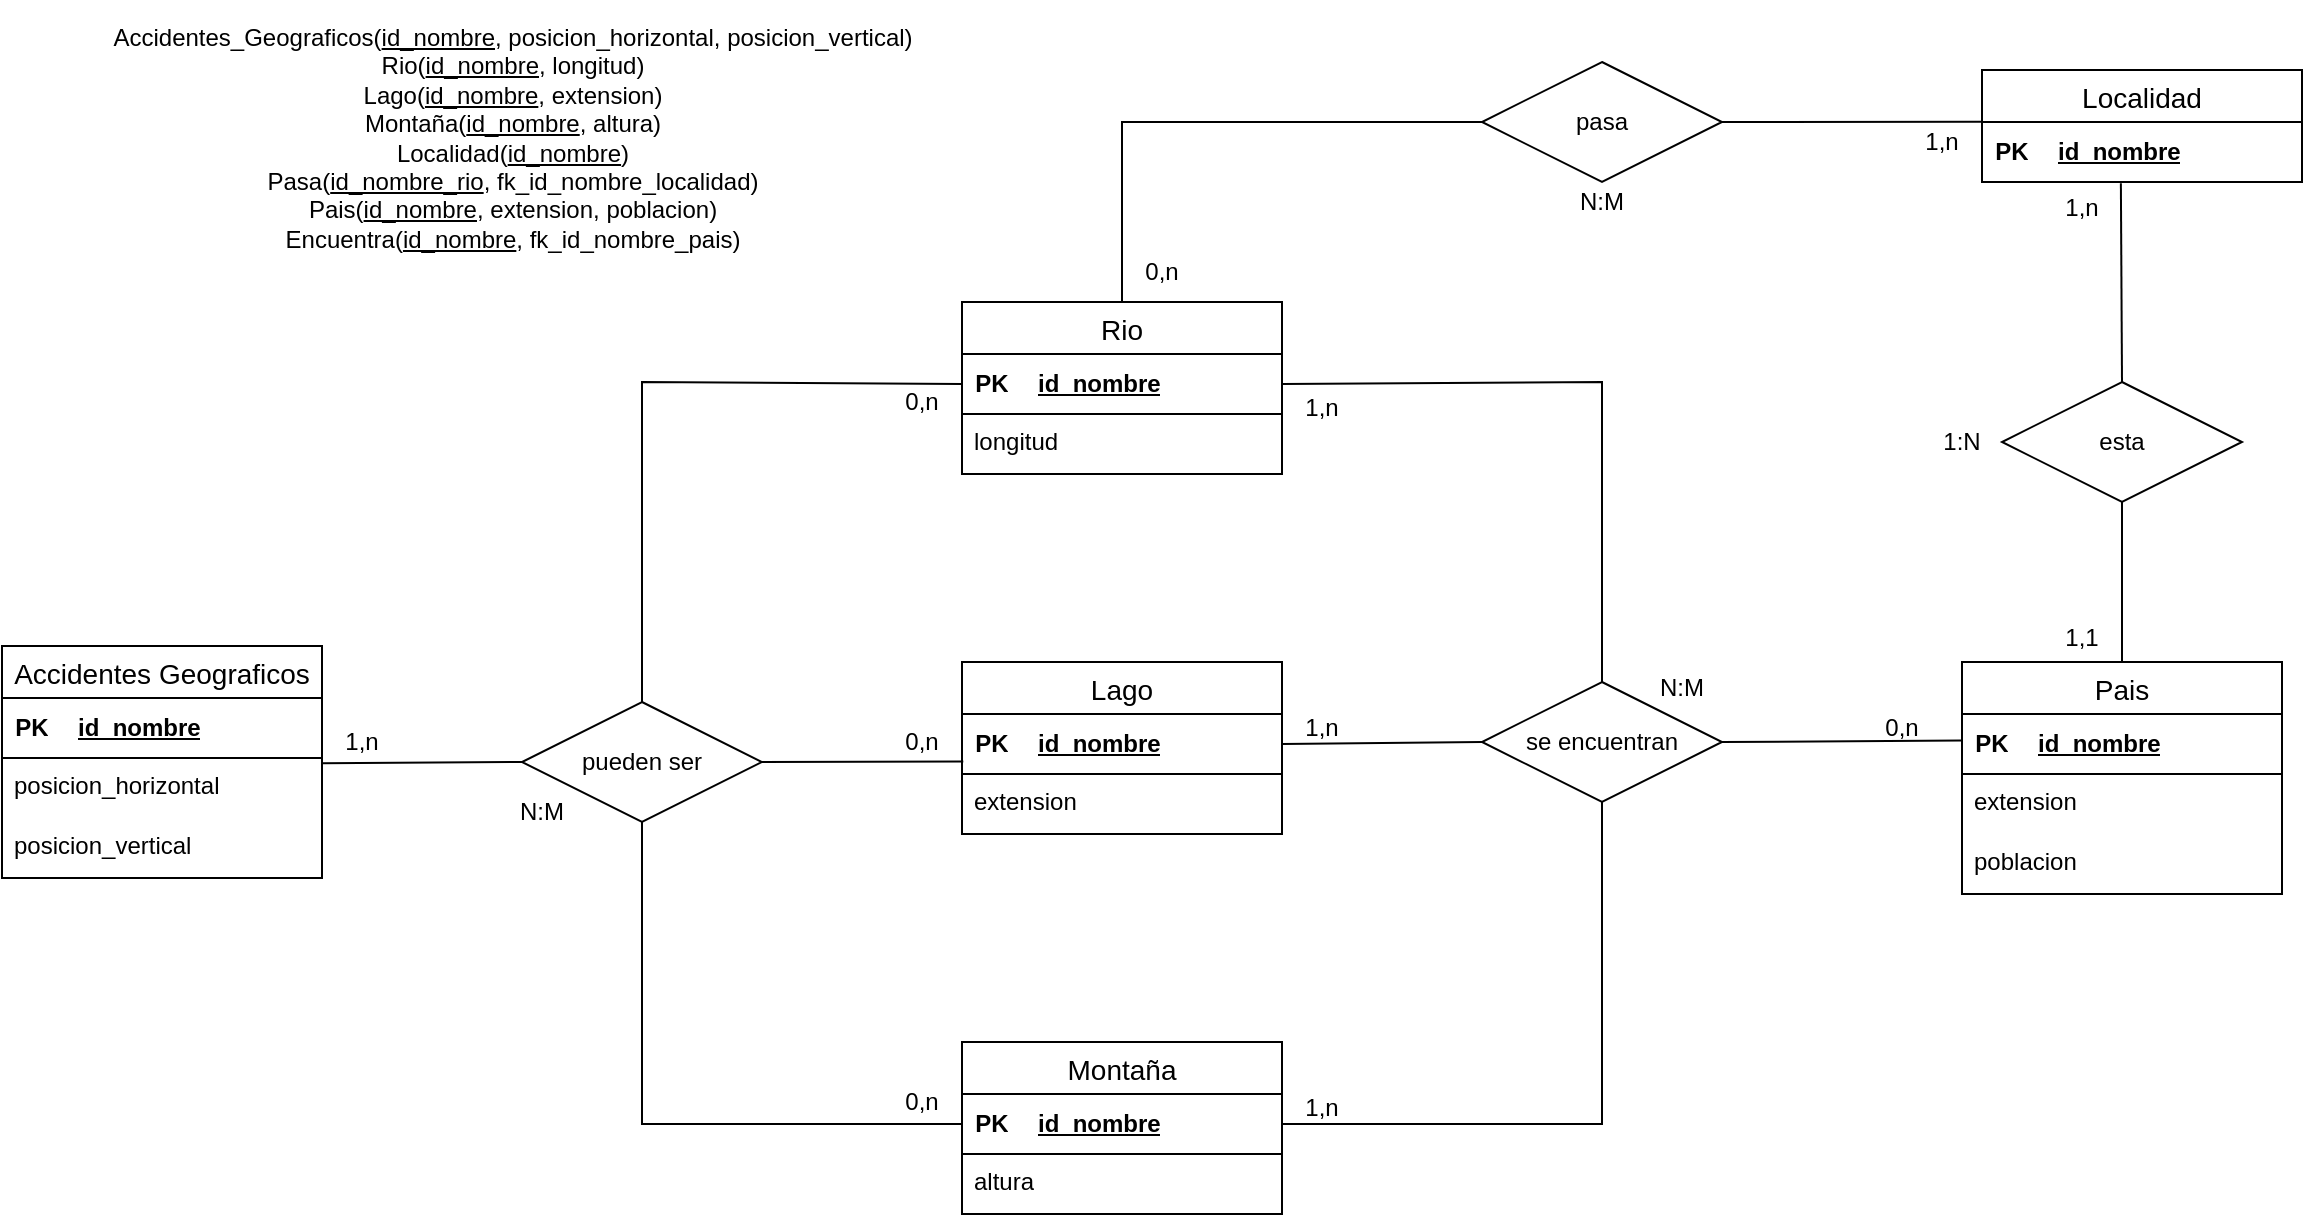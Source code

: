 <mxfile version="22.0.4" type="github">
  <diagram name="Pàgina-1" id="fNuKYipohuwmBNW-ummW">
    <mxGraphModel dx="2261" dy="1937" grid="0" gridSize="10" guides="1" tooltips="1" connect="1" arrows="1" fold="1" page="1" pageScale="1" pageWidth="827" pageHeight="1169" math="0" shadow="0">
      <root>
        <mxCell id="0" />
        <mxCell id="1" parent="0" />
        <mxCell id="CC2uQ2NCxqGmEXAUNFs_-1" value="Accidentes Geograficos" style="swimlane;fontStyle=0;childLayout=stackLayout;horizontal=1;startSize=26;horizontalStack=0;resizeParent=1;resizeParentMax=0;resizeLast=0;collapsible=1;marginBottom=0;align=center;fontSize=14;" parent="1" vertex="1">
          <mxGeometry x="-360" y="-58" width="160" height="116" as="geometry" />
        </mxCell>
        <mxCell id="CC2uQ2NCxqGmEXAUNFs_-29" value="" style="shape=table;startSize=0;container=1;collapsible=1;childLayout=tableLayout;fixedRows=1;rowLines=0;fontStyle=0;align=center;resizeLast=1;strokeColor=none;fillColor=none;collapsible=0;" parent="CC2uQ2NCxqGmEXAUNFs_-1" vertex="1">
          <mxGeometry y="26" width="160" height="30" as="geometry" />
        </mxCell>
        <mxCell id="CC2uQ2NCxqGmEXAUNFs_-30" value="" style="shape=tableRow;horizontal=0;startSize=0;swimlaneHead=0;swimlaneBody=0;fillColor=none;collapsible=0;dropTarget=0;points=[[0,0.5],[1,0.5]];portConstraint=eastwest;top=0;left=0;right=0;bottom=1;" parent="CC2uQ2NCxqGmEXAUNFs_-29" vertex="1">
          <mxGeometry width="160" height="30" as="geometry" />
        </mxCell>
        <mxCell id="CC2uQ2NCxqGmEXAUNFs_-31" value="PK" style="shape=partialRectangle;connectable=0;fillColor=none;top=0;left=0;bottom=0;right=0;fontStyle=1;overflow=hidden;whiteSpace=wrap;html=1;" parent="CC2uQ2NCxqGmEXAUNFs_-30" vertex="1">
          <mxGeometry width="30" height="30" as="geometry">
            <mxRectangle width="30" height="30" as="alternateBounds" />
          </mxGeometry>
        </mxCell>
        <mxCell id="CC2uQ2NCxqGmEXAUNFs_-32" value="id_nombre" style="shape=partialRectangle;connectable=0;fillColor=none;top=0;left=0;bottom=0;right=0;align=left;spacingLeft=6;fontStyle=5;overflow=hidden;whiteSpace=wrap;html=1;" parent="CC2uQ2NCxqGmEXAUNFs_-30" vertex="1">
          <mxGeometry x="30" width="130" height="30" as="geometry">
            <mxRectangle width="130" height="30" as="alternateBounds" />
          </mxGeometry>
        </mxCell>
        <mxCell id="CC2uQ2NCxqGmEXAUNFs_-2" value="posicion_horizontal" style="text;strokeColor=none;fillColor=none;spacingLeft=4;spacingRight=4;overflow=hidden;rotatable=0;points=[[0,0.5],[1,0.5]];portConstraint=eastwest;fontSize=12;whiteSpace=wrap;html=1;" parent="CC2uQ2NCxqGmEXAUNFs_-1" vertex="1">
          <mxGeometry y="56" width="160" height="30" as="geometry" />
        </mxCell>
        <mxCell id="CC2uQ2NCxqGmEXAUNFs_-3" value="posicion_vertical" style="text;strokeColor=none;fillColor=none;spacingLeft=4;spacingRight=4;overflow=hidden;rotatable=0;points=[[0,0.5],[1,0.5]];portConstraint=eastwest;fontSize=12;whiteSpace=wrap;html=1;" parent="CC2uQ2NCxqGmEXAUNFs_-1" vertex="1">
          <mxGeometry y="86" width="160" height="30" as="geometry" />
        </mxCell>
        <mxCell id="CC2uQ2NCxqGmEXAUNFs_-5" value="Rio" style="swimlane;fontStyle=0;childLayout=stackLayout;horizontal=1;startSize=26;horizontalStack=0;resizeParent=1;resizeParentMax=0;resizeLast=0;collapsible=1;marginBottom=0;align=center;fontSize=14;" parent="1" vertex="1">
          <mxGeometry x="120" y="-230" width="160" height="86" as="geometry" />
        </mxCell>
        <mxCell id="CC2uQ2NCxqGmEXAUNFs_-34" value="" style="shape=table;startSize=0;container=1;collapsible=1;childLayout=tableLayout;fixedRows=1;rowLines=0;fontStyle=0;align=center;resizeLast=1;strokeColor=none;fillColor=none;collapsible=0;" parent="CC2uQ2NCxqGmEXAUNFs_-5" vertex="1">
          <mxGeometry y="26" width="160" height="30" as="geometry" />
        </mxCell>
        <mxCell id="CC2uQ2NCxqGmEXAUNFs_-35" value="" style="shape=tableRow;horizontal=0;startSize=0;swimlaneHead=0;swimlaneBody=0;fillColor=none;collapsible=0;dropTarget=0;points=[[0,0.5],[1,0.5]];portConstraint=eastwest;top=0;left=0;right=0;bottom=1;" parent="CC2uQ2NCxqGmEXAUNFs_-34" vertex="1">
          <mxGeometry width="160" height="30" as="geometry" />
        </mxCell>
        <mxCell id="CC2uQ2NCxqGmEXAUNFs_-36" value="PK" style="shape=partialRectangle;connectable=0;fillColor=none;top=0;left=0;bottom=0;right=0;fontStyle=1;overflow=hidden;whiteSpace=wrap;html=1;" parent="CC2uQ2NCxqGmEXAUNFs_-35" vertex="1">
          <mxGeometry width="30" height="30" as="geometry">
            <mxRectangle width="30" height="30" as="alternateBounds" />
          </mxGeometry>
        </mxCell>
        <mxCell id="CC2uQ2NCxqGmEXAUNFs_-37" value="id_nombre" style="shape=partialRectangle;connectable=0;fillColor=none;top=0;left=0;bottom=0;right=0;align=left;spacingLeft=6;fontStyle=5;overflow=hidden;whiteSpace=wrap;html=1;" parent="CC2uQ2NCxqGmEXAUNFs_-35" vertex="1">
          <mxGeometry x="30" width="130" height="30" as="geometry">
            <mxRectangle width="130" height="30" as="alternateBounds" />
          </mxGeometry>
        </mxCell>
        <mxCell id="CC2uQ2NCxqGmEXAUNFs_-6" value="longitud" style="text;strokeColor=none;fillColor=none;spacingLeft=4;spacingRight=4;overflow=hidden;rotatable=0;points=[[0,0.5],[1,0.5]];portConstraint=eastwest;fontSize=12;whiteSpace=wrap;html=1;" parent="CC2uQ2NCxqGmEXAUNFs_-5" vertex="1">
          <mxGeometry y="56" width="160" height="30" as="geometry" />
        </mxCell>
        <mxCell id="CC2uQ2NCxqGmEXAUNFs_-9" value="Lago" style="swimlane;fontStyle=0;childLayout=stackLayout;horizontal=1;startSize=26;horizontalStack=0;resizeParent=1;resizeParentMax=0;resizeLast=0;collapsible=1;marginBottom=0;align=center;fontSize=14;" parent="1" vertex="1">
          <mxGeometry x="120" y="-50" width="160" height="86" as="geometry" />
        </mxCell>
        <mxCell id="CC2uQ2NCxqGmEXAUNFs_-38" value="" style="shape=table;startSize=0;container=1;collapsible=1;childLayout=tableLayout;fixedRows=1;rowLines=0;fontStyle=0;align=center;resizeLast=1;strokeColor=none;fillColor=none;collapsible=0;" parent="CC2uQ2NCxqGmEXAUNFs_-9" vertex="1">
          <mxGeometry y="26" width="160" height="30" as="geometry" />
        </mxCell>
        <mxCell id="CC2uQ2NCxqGmEXAUNFs_-39" value="" style="shape=tableRow;horizontal=0;startSize=0;swimlaneHead=0;swimlaneBody=0;fillColor=none;collapsible=0;dropTarget=0;points=[[0,0.5],[1,0.5]];portConstraint=eastwest;top=0;left=0;right=0;bottom=1;" parent="CC2uQ2NCxqGmEXAUNFs_-38" vertex="1">
          <mxGeometry width="160" height="30" as="geometry" />
        </mxCell>
        <mxCell id="CC2uQ2NCxqGmEXAUNFs_-40" value="PK" style="shape=partialRectangle;connectable=0;fillColor=none;top=0;left=0;bottom=0;right=0;fontStyle=1;overflow=hidden;whiteSpace=wrap;html=1;" parent="CC2uQ2NCxqGmEXAUNFs_-39" vertex="1">
          <mxGeometry width="30" height="30" as="geometry">
            <mxRectangle width="30" height="30" as="alternateBounds" />
          </mxGeometry>
        </mxCell>
        <mxCell id="CC2uQ2NCxqGmEXAUNFs_-41" value="id_nombre" style="shape=partialRectangle;connectable=0;fillColor=none;top=0;left=0;bottom=0;right=0;align=left;spacingLeft=6;fontStyle=5;overflow=hidden;whiteSpace=wrap;html=1;" parent="CC2uQ2NCxqGmEXAUNFs_-39" vertex="1">
          <mxGeometry x="30" width="130" height="30" as="geometry">
            <mxRectangle width="130" height="30" as="alternateBounds" />
          </mxGeometry>
        </mxCell>
        <mxCell id="CC2uQ2NCxqGmEXAUNFs_-10" value="extension" style="text;strokeColor=none;fillColor=none;spacingLeft=4;spacingRight=4;overflow=hidden;rotatable=0;points=[[0,0.5],[1,0.5]];portConstraint=eastwest;fontSize=12;whiteSpace=wrap;html=1;" parent="CC2uQ2NCxqGmEXAUNFs_-9" vertex="1">
          <mxGeometry y="56" width="160" height="30" as="geometry" />
        </mxCell>
        <mxCell id="CC2uQ2NCxqGmEXAUNFs_-13" value="Montaña" style="swimlane;fontStyle=0;childLayout=stackLayout;horizontal=1;startSize=26;horizontalStack=0;resizeParent=1;resizeParentMax=0;resizeLast=0;collapsible=1;marginBottom=0;align=center;fontSize=14;" parent="1" vertex="1">
          <mxGeometry x="120" y="140" width="160" height="86" as="geometry" />
        </mxCell>
        <mxCell id="CC2uQ2NCxqGmEXAUNFs_-42" value="" style="shape=table;startSize=0;container=1;collapsible=1;childLayout=tableLayout;fixedRows=1;rowLines=0;fontStyle=0;align=center;resizeLast=1;strokeColor=none;fillColor=none;collapsible=0;" parent="CC2uQ2NCxqGmEXAUNFs_-13" vertex="1">
          <mxGeometry y="26" width="160" height="30" as="geometry" />
        </mxCell>
        <mxCell id="CC2uQ2NCxqGmEXAUNFs_-43" value="" style="shape=tableRow;horizontal=0;startSize=0;swimlaneHead=0;swimlaneBody=0;fillColor=none;collapsible=0;dropTarget=0;points=[[0,0.5],[1,0.5]];portConstraint=eastwest;top=0;left=0;right=0;bottom=1;" parent="CC2uQ2NCxqGmEXAUNFs_-42" vertex="1">
          <mxGeometry width="160" height="30" as="geometry" />
        </mxCell>
        <mxCell id="CC2uQ2NCxqGmEXAUNFs_-44" value="PK" style="shape=partialRectangle;connectable=0;fillColor=none;top=0;left=0;bottom=0;right=0;fontStyle=1;overflow=hidden;whiteSpace=wrap;html=1;" parent="CC2uQ2NCxqGmEXAUNFs_-43" vertex="1">
          <mxGeometry width="30" height="30" as="geometry">
            <mxRectangle width="30" height="30" as="alternateBounds" />
          </mxGeometry>
        </mxCell>
        <mxCell id="CC2uQ2NCxqGmEXAUNFs_-45" value="id_nombre" style="shape=partialRectangle;connectable=0;fillColor=none;top=0;left=0;bottom=0;right=0;align=left;spacingLeft=6;fontStyle=5;overflow=hidden;whiteSpace=wrap;html=1;" parent="CC2uQ2NCxqGmEXAUNFs_-43" vertex="1">
          <mxGeometry x="30" width="130" height="30" as="geometry">
            <mxRectangle width="130" height="30" as="alternateBounds" />
          </mxGeometry>
        </mxCell>
        <mxCell id="CC2uQ2NCxqGmEXAUNFs_-14" value="altura" style="text;strokeColor=none;fillColor=none;spacingLeft=4;spacingRight=4;overflow=hidden;rotatable=0;points=[[0,0.5],[1,0.5]];portConstraint=eastwest;fontSize=12;whiteSpace=wrap;html=1;" parent="CC2uQ2NCxqGmEXAUNFs_-13" vertex="1">
          <mxGeometry y="56" width="160" height="30" as="geometry" />
        </mxCell>
        <mxCell id="CC2uQ2NCxqGmEXAUNFs_-21" value="Pais" style="swimlane;fontStyle=0;childLayout=stackLayout;horizontal=1;startSize=26;horizontalStack=0;resizeParent=1;resizeParentMax=0;resizeLast=0;collapsible=1;marginBottom=0;align=center;fontSize=14;" parent="1" vertex="1">
          <mxGeometry x="620" y="-50" width="160" height="116" as="geometry" />
        </mxCell>
        <mxCell id="CC2uQ2NCxqGmEXAUNFs_-46" value="" style="shape=table;startSize=0;container=1;collapsible=1;childLayout=tableLayout;fixedRows=1;rowLines=0;fontStyle=0;align=center;resizeLast=1;strokeColor=none;fillColor=none;collapsible=0;" parent="CC2uQ2NCxqGmEXAUNFs_-21" vertex="1">
          <mxGeometry y="26" width="160" height="30" as="geometry" />
        </mxCell>
        <mxCell id="CC2uQ2NCxqGmEXAUNFs_-47" value="" style="shape=tableRow;horizontal=0;startSize=0;swimlaneHead=0;swimlaneBody=0;fillColor=none;collapsible=0;dropTarget=0;points=[[0,0.5],[1,0.5]];portConstraint=eastwest;top=0;left=0;right=0;bottom=1;" parent="CC2uQ2NCxqGmEXAUNFs_-46" vertex="1">
          <mxGeometry width="160" height="30" as="geometry" />
        </mxCell>
        <mxCell id="CC2uQ2NCxqGmEXAUNFs_-48" value="PK" style="shape=partialRectangle;connectable=0;fillColor=none;top=0;left=0;bottom=0;right=0;fontStyle=1;overflow=hidden;whiteSpace=wrap;html=1;" parent="CC2uQ2NCxqGmEXAUNFs_-47" vertex="1">
          <mxGeometry width="30" height="30" as="geometry">
            <mxRectangle width="30" height="30" as="alternateBounds" />
          </mxGeometry>
        </mxCell>
        <mxCell id="CC2uQ2NCxqGmEXAUNFs_-49" value="id_nombre" style="shape=partialRectangle;connectable=0;fillColor=none;top=0;left=0;bottom=0;right=0;align=left;spacingLeft=6;fontStyle=5;overflow=hidden;whiteSpace=wrap;html=1;" parent="CC2uQ2NCxqGmEXAUNFs_-47" vertex="1">
          <mxGeometry x="30" width="130" height="30" as="geometry">
            <mxRectangle width="130" height="30" as="alternateBounds" />
          </mxGeometry>
        </mxCell>
        <mxCell id="CC2uQ2NCxqGmEXAUNFs_-22" value="extension" style="text;strokeColor=none;fillColor=none;spacingLeft=4;spacingRight=4;overflow=hidden;rotatable=0;points=[[0,0.5],[1,0.5]];portConstraint=eastwest;fontSize=12;whiteSpace=wrap;html=1;" parent="CC2uQ2NCxqGmEXAUNFs_-21" vertex="1">
          <mxGeometry y="56" width="160" height="30" as="geometry" />
        </mxCell>
        <mxCell id="CC2uQ2NCxqGmEXAUNFs_-23" value="poblacion" style="text;strokeColor=none;fillColor=none;spacingLeft=4;spacingRight=4;overflow=hidden;rotatable=0;points=[[0,0.5],[1,0.5]];portConstraint=eastwest;fontSize=12;whiteSpace=wrap;html=1;" parent="CC2uQ2NCxqGmEXAUNFs_-21" vertex="1">
          <mxGeometry y="86" width="160" height="30" as="geometry" />
        </mxCell>
        <mxCell id="CC2uQ2NCxqGmEXAUNFs_-25" value="Localidad" style="swimlane;fontStyle=0;childLayout=stackLayout;horizontal=1;startSize=26;horizontalStack=0;resizeParent=1;resizeParentMax=0;resizeLast=0;collapsible=1;marginBottom=0;align=center;fontSize=14;" parent="1" vertex="1">
          <mxGeometry x="630" y="-346" width="160" height="56" as="geometry" />
        </mxCell>
        <mxCell id="CC2uQ2NCxqGmEXAUNFs_-50" value="" style="shape=table;startSize=0;container=1;collapsible=1;childLayout=tableLayout;fixedRows=1;rowLines=0;fontStyle=0;align=center;resizeLast=1;strokeColor=none;fillColor=none;collapsible=0;" parent="CC2uQ2NCxqGmEXAUNFs_-25" vertex="1">
          <mxGeometry y="26" width="160" height="30" as="geometry" />
        </mxCell>
        <mxCell id="CC2uQ2NCxqGmEXAUNFs_-51" value="" style="shape=tableRow;horizontal=0;startSize=0;swimlaneHead=0;swimlaneBody=0;fillColor=none;collapsible=0;dropTarget=0;points=[[0,0.5],[1,0.5]];portConstraint=eastwest;top=0;left=0;right=0;bottom=1;" parent="CC2uQ2NCxqGmEXAUNFs_-50" vertex="1">
          <mxGeometry width="160" height="30" as="geometry" />
        </mxCell>
        <mxCell id="CC2uQ2NCxqGmEXAUNFs_-52" value="PK" style="shape=partialRectangle;connectable=0;fillColor=none;top=0;left=0;bottom=0;right=0;fontStyle=1;overflow=hidden;whiteSpace=wrap;html=1;" parent="CC2uQ2NCxqGmEXAUNFs_-51" vertex="1">
          <mxGeometry width="30" height="30" as="geometry">
            <mxRectangle width="30" height="30" as="alternateBounds" />
          </mxGeometry>
        </mxCell>
        <mxCell id="CC2uQ2NCxqGmEXAUNFs_-53" value="id_nombre" style="shape=partialRectangle;connectable=0;fillColor=none;top=0;left=0;bottom=0;right=0;align=left;spacingLeft=6;fontStyle=5;overflow=hidden;whiteSpace=wrap;html=1;" parent="CC2uQ2NCxqGmEXAUNFs_-51" vertex="1">
          <mxGeometry x="30" width="130" height="30" as="geometry">
            <mxRectangle width="130" height="30" as="alternateBounds" />
          </mxGeometry>
        </mxCell>
        <mxCell id="CC2uQ2NCxqGmEXAUNFs_-33" value="pueden ser" style="shape=rhombus;perimeter=rhombusPerimeter;whiteSpace=wrap;html=1;align=center;" parent="1" vertex="1">
          <mxGeometry x="-100" y="-30" width="120" height="60" as="geometry" />
        </mxCell>
        <mxCell id="CC2uQ2NCxqGmEXAUNFs_-54" value="se encuentran" style="shape=rhombus;perimeter=rhombusPerimeter;whiteSpace=wrap;html=1;align=center;" parent="1" vertex="1">
          <mxGeometry x="380" y="-40" width="120" height="60" as="geometry" />
        </mxCell>
        <mxCell id="CC2uQ2NCxqGmEXAUNFs_-55" value="pasa" style="shape=rhombus;perimeter=rhombusPerimeter;whiteSpace=wrap;html=1;align=center;" parent="1" vertex="1">
          <mxGeometry x="380" y="-350" width="120" height="60" as="geometry" />
        </mxCell>
        <mxCell id="CC2uQ2NCxqGmEXAUNFs_-56" value="" style="endArrow=none;html=1;rounded=0;entryX=0.999;entryY=0.089;entryDx=0;entryDy=0;exitX=0;exitY=0.5;exitDx=0;exitDy=0;entryPerimeter=0;" parent="1" source="CC2uQ2NCxqGmEXAUNFs_-33" target="CC2uQ2NCxqGmEXAUNFs_-2" edge="1">
          <mxGeometry relative="1" as="geometry">
            <mxPoint x="220" y="40" as="sourcePoint" />
            <mxPoint x="380" y="40" as="targetPoint" />
          </mxGeometry>
        </mxCell>
        <mxCell id="CC2uQ2NCxqGmEXAUNFs_-60" value="" style="endArrow=none;html=1;rounded=0;exitX=1;exitY=0.5;exitDx=0;exitDy=0;entryX=0.004;entryY=0.793;entryDx=0;entryDy=0;entryPerimeter=0;" parent="1" source="CC2uQ2NCxqGmEXAUNFs_-33" target="CC2uQ2NCxqGmEXAUNFs_-39" edge="1">
          <mxGeometry relative="1" as="geometry">
            <mxPoint y="-20" as="sourcePoint" />
            <mxPoint x="160" y="-20" as="targetPoint" />
          </mxGeometry>
        </mxCell>
        <mxCell id="CC2uQ2NCxqGmEXAUNFs_-61" value="" style="endArrow=none;html=1;rounded=0;exitX=0;exitY=0.5;exitDx=0;exitDy=0;entryX=1;entryY=0.5;entryDx=0;entryDy=0;" parent="1" source="CC2uQ2NCxqGmEXAUNFs_-54" target="CC2uQ2NCxqGmEXAUNFs_-39" edge="1">
          <mxGeometry relative="1" as="geometry">
            <mxPoint x="30" y="10" as="sourcePoint" />
            <mxPoint x="131" y="10" as="targetPoint" />
          </mxGeometry>
        </mxCell>
        <mxCell id="CC2uQ2NCxqGmEXAUNFs_-62" value="" style="endArrow=none;html=1;rounded=0;exitX=0.5;exitY=1;exitDx=0;exitDy=0;entryX=1;entryY=0.5;entryDx=0;entryDy=0;" parent="1" source="CC2uQ2NCxqGmEXAUNFs_-54" target="CC2uQ2NCxqGmEXAUNFs_-43" edge="1">
          <mxGeometry relative="1" as="geometry">
            <mxPoint x="390" as="sourcePoint" />
            <mxPoint x="290" y="1" as="targetPoint" />
            <Array as="points">
              <mxPoint x="440" y="181" />
            </Array>
          </mxGeometry>
        </mxCell>
        <mxCell id="CC2uQ2NCxqGmEXAUNFs_-63" value="" style="endArrow=none;html=1;rounded=0;exitX=0.5;exitY=0;exitDx=0;exitDy=0;entryX=1;entryY=0.5;entryDx=0;entryDy=0;" parent="1" source="CC2uQ2NCxqGmEXAUNFs_-54" target="CC2uQ2NCxqGmEXAUNFs_-35" edge="1">
          <mxGeometry relative="1" as="geometry">
            <mxPoint x="390" as="sourcePoint" />
            <mxPoint x="290" y="1" as="targetPoint" />
            <Array as="points">
              <mxPoint x="440" y="-190" />
            </Array>
          </mxGeometry>
        </mxCell>
        <mxCell id="CC2uQ2NCxqGmEXAUNFs_-64" value="" style="endArrow=none;html=1;rounded=0;entryX=-0.001;entryY=0.443;entryDx=0;entryDy=0;exitX=1;exitY=0.5;exitDx=0;exitDy=0;entryPerimeter=0;" parent="1" source="CC2uQ2NCxqGmEXAUNFs_-54" target="CC2uQ2NCxqGmEXAUNFs_-47" edge="1">
          <mxGeometry relative="1" as="geometry">
            <mxPoint x="470" y="120" as="sourcePoint" />
            <mxPoint x="630" y="120" as="targetPoint" />
          </mxGeometry>
        </mxCell>
        <mxCell id="CC2uQ2NCxqGmEXAUNFs_-65" value="esta" style="shape=rhombus;perimeter=rhombusPerimeter;whiteSpace=wrap;html=1;align=center;" parent="1" vertex="1">
          <mxGeometry x="640" y="-190" width="120" height="60" as="geometry" />
        </mxCell>
        <mxCell id="CC2uQ2NCxqGmEXAUNFs_-66" value="" style="endArrow=none;html=1;rounded=0;entryX=0.5;entryY=0;entryDx=0;entryDy=0;exitX=0.434;exitY=1.021;exitDx=0;exitDy=0;exitPerimeter=0;" parent="1" source="CC2uQ2NCxqGmEXAUNFs_-51" target="CC2uQ2NCxqGmEXAUNFs_-65" edge="1">
          <mxGeometry relative="1" as="geometry">
            <mxPoint x="700" y="-270" as="sourcePoint" />
            <mxPoint x="490" y="-40" as="targetPoint" />
          </mxGeometry>
        </mxCell>
        <mxCell id="CC2uQ2NCxqGmEXAUNFs_-67" value="" style="endArrow=none;html=1;rounded=0;entryX=0.5;entryY=0;entryDx=0;entryDy=0;exitX=0.5;exitY=1;exitDx=0;exitDy=0;" parent="1" source="CC2uQ2NCxqGmEXAUNFs_-65" target="CC2uQ2NCxqGmEXAUNFs_-21" edge="1">
          <mxGeometry relative="1" as="geometry">
            <mxPoint x="670" y="-150" as="sourcePoint" />
            <mxPoint x="671" y="-67" as="targetPoint" />
          </mxGeometry>
        </mxCell>
        <mxCell id="CC2uQ2NCxqGmEXAUNFs_-68" value="1,n" style="text;html=1;strokeColor=none;fillColor=none;align=center;verticalAlign=middle;whiteSpace=wrap;rounded=0;" parent="1" vertex="1">
          <mxGeometry x="-210" y="-25" width="60" height="30" as="geometry" />
        </mxCell>
        <mxCell id="CC2uQ2NCxqGmEXAUNFs_-69" value="N:M" style="text;html=1;strokeColor=none;fillColor=none;align=center;verticalAlign=middle;whiteSpace=wrap;rounded=0;" parent="1" vertex="1">
          <mxGeometry x="-120" y="10" width="60" height="30" as="geometry" />
        </mxCell>
        <mxCell id="CC2uQ2NCxqGmEXAUNFs_-70" value="0,n" style="text;html=1;strokeColor=none;fillColor=none;align=center;verticalAlign=middle;whiteSpace=wrap;rounded=0;" parent="1" vertex="1">
          <mxGeometry x="70" y="-25" width="60" height="30" as="geometry" />
        </mxCell>
        <mxCell id="CC2uQ2NCxqGmEXAUNFs_-71" value="1,n" style="text;html=1;strokeColor=none;fillColor=none;align=center;verticalAlign=middle;whiteSpace=wrap;rounded=0;" parent="1" vertex="1">
          <mxGeometry x="270" y="-190" width="60" height="25" as="geometry" />
        </mxCell>
        <mxCell id="CC2uQ2NCxqGmEXAUNFs_-72" value="1,n" style="text;html=1;strokeColor=none;fillColor=none;align=center;verticalAlign=middle;whiteSpace=wrap;rounded=0;" parent="1" vertex="1">
          <mxGeometry x="270" y="-30" width="60" height="25" as="geometry" />
        </mxCell>
        <mxCell id="CC2uQ2NCxqGmEXAUNFs_-73" value="1,n" style="text;html=1;strokeColor=none;fillColor=none;align=center;verticalAlign=middle;whiteSpace=wrap;rounded=0;" parent="1" vertex="1">
          <mxGeometry x="270" y="160" width="60" height="25" as="geometry" />
        </mxCell>
        <mxCell id="CC2uQ2NCxqGmEXAUNFs_-74" value="0,n" style="text;html=1;strokeColor=none;fillColor=none;align=center;verticalAlign=middle;whiteSpace=wrap;rounded=0;" parent="1" vertex="1">
          <mxGeometry x="560" y="-30" width="60" height="25" as="geometry" />
        </mxCell>
        <mxCell id="CC2uQ2NCxqGmEXAUNFs_-76" value="1,n" style="text;html=1;strokeColor=none;fillColor=none;align=center;verticalAlign=middle;whiteSpace=wrap;rounded=0;" parent="1" vertex="1">
          <mxGeometry x="650" y="-290" width="60" height="25" as="geometry" />
        </mxCell>
        <mxCell id="CC2uQ2NCxqGmEXAUNFs_-77" value="1:N" style="text;html=1;strokeColor=none;fillColor=none;align=center;verticalAlign=middle;whiteSpace=wrap;rounded=0;" parent="1" vertex="1">
          <mxGeometry x="590" y="-172.5" width="60" height="25" as="geometry" />
        </mxCell>
        <mxCell id="CC2uQ2NCxqGmEXAUNFs_-78" value="1,1" style="text;html=1;strokeColor=none;fillColor=none;align=center;verticalAlign=middle;whiteSpace=wrap;rounded=0;" parent="1" vertex="1">
          <mxGeometry x="650" y="-75" width="60" height="25" as="geometry" />
        </mxCell>
        <mxCell id="CC2uQ2NCxqGmEXAUNFs_-79" value="N:M" style="text;html=1;strokeColor=none;fillColor=none;align=center;verticalAlign=middle;whiteSpace=wrap;rounded=0;" parent="1" vertex="1">
          <mxGeometry x="450" y="-50" width="60" height="25" as="geometry" />
        </mxCell>
        <mxCell id="CC2uQ2NCxqGmEXAUNFs_-80" value="" style="endArrow=none;html=1;rounded=0;exitX=0.5;exitY=0;exitDx=0;exitDy=0;entryX=0;entryY=0.5;entryDx=0;entryDy=0;" parent="1" source="CC2uQ2NCxqGmEXAUNFs_-33" target="CC2uQ2NCxqGmEXAUNFs_-35" edge="1">
          <mxGeometry relative="1" as="geometry">
            <mxPoint x="50" y="-58" as="sourcePoint" />
            <mxPoint x="-110" y="-207" as="targetPoint" />
            <Array as="points">
              <mxPoint x="-40" y="-190" />
            </Array>
          </mxGeometry>
        </mxCell>
        <mxCell id="CC2uQ2NCxqGmEXAUNFs_-81" value="" style="endArrow=none;html=1;rounded=0;exitX=0.5;exitY=1;exitDx=0;exitDy=0;entryX=0;entryY=0.5;entryDx=0;entryDy=0;" parent="1" source="CC2uQ2NCxqGmEXAUNFs_-33" target="CC2uQ2NCxqGmEXAUNFs_-43" edge="1">
          <mxGeometry relative="1" as="geometry">
            <mxPoint x="-30" y="-20" as="sourcePoint" />
            <mxPoint x="130" y="-179" as="targetPoint" />
            <Array as="points">
              <mxPoint x="-40" y="181" />
            </Array>
          </mxGeometry>
        </mxCell>
        <mxCell id="CC2uQ2NCxqGmEXAUNFs_-82" value="0,n" style="text;html=1;strokeColor=none;fillColor=none;align=center;verticalAlign=middle;whiteSpace=wrap;rounded=0;" parent="1" vertex="1">
          <mxGeometry x="70" y="-195" width="60" height="30" as="geometry" />
        </mxCell>
        <mxCell id="CC2uQ2NCxqGmEXAUNFs_-83" value="0,n" style="text;html=1;strokeColor=none;fillColor=none;align=center;verticalAlign=middle;whiteSpace=wrap;rounded=0;" parent="1" vertex="1">
          <mxGeometry x="70" y="155" width="60" height="30" as="geometry" />
        </mxCell>
        <mxCell id="CC2uQ2NCxqGmEXAUNFs_-84" value="" style="endArrow=none;html=1;rounded=0;entryX=0;entryY=0.5;entryDx=0;entryDy=0;exitX=0.5;exitY=0;exitDx=0;exitDy=0;" parent="1" source="CC2uQ2NCxqGmEXAUNFs_-5" target="CC2uQ2NCxqGmEXAUNFs_-55" edge="1">
          <mxGeometry relative="1" as="geometry">
            <mxPoint x="250" y="-80" as="sourcePoint" />
            <mxPoint x="410" y="-80" as="targetPoint" />
            <Array as="points">
              <mxPoint x="200" y="-320" />
            </Array>
          </mxGeometry>
        </mxCell>
        <mxCell id="CC2uQ2NCxqGmEXAUNFs_-85" value="" style="endArrow=none;html=1;rounded=0;exitX=1;exitY=0.5;exitDx=0;exitDy=0;entryX=-0.002;entryY=-0.003;entryDx=0;entryDy=0;entryPerimeter=0;" parent="1" source="CC2uQ2NCxqGmEXAUNFs_-55" target="CC2uQ2NCxqGmEXAUNFs_-51" edge="1">
          <mxGeometry relative="1" as="geometry">
            <mxPoint x="250" y="-80" as="sourcePoint" />
            <mxPoint x="410" y="-80" as="targetPoint" />
          </mxGeometry>
        </mxCell>
        <mxCell id="CC2uQ2NCxqGmEXAUNFs_-86" value="0,n" style="text;html=1;strokeColor=none;fillColor=none;align=center;verticalAlign=middle;whiteSpace=wrap;rounded=0;" parent="1" vertex="1">
          <mxGeometry x="190" y="-260" width="60" height="30" as="geometry" />
        </mxCell>
        <mxCell id="CC2uQ2NCxqGmEXAUNFs_-87" value="N:M" style="text;html=1;strokeColor=none;fillColor=none;align=center;verticalAlign=middle;whiteSpace=wrap;rounded=0;" parent="1" vertex="1">
          <mxGeometry x="410" y="-295" width="60" height="30" as="geometry" />
        </mxCell>
        <mxCell id="CC2uQ2NCxqGmEXAUNFs_-88" value="1,n" style="text;html=1;strokeColor=none;fillColor=none;align=center;verticalAlign=middle;whiteSpace=wrap;rounded=0;" parent="1" vertex="1">
          <mxGeometry x="580" y="-325" width="60" height="30" as="geometry" />
        </mxCell>
        <mxCell id="gfX3S7Sh2GTJZkF-x7yi-2" value="Accidentes_Geograficos(&lt;u&gt;id_nombre&lt;/u&gt;, posicion_horizontal, posicion_vertical)&lt;br&gt;Rio(&lt;u&gt;id_nombre&lt;/u&gt;, longitud)&lt;br&gt;Lago(&lt;u&gt;id_nombre&lt;/u&gt;, extension)&lt;br&gt;Montaña(&lt;u&gt;id_nombre&lt;/u&gt;, altura)&lt;br&gt;Localidad(&lt;u&gt;id_nombre&lt;/u&gt;)&lt;br&gt;Pasa(&lt;u&gt;id_nombre_rio&lt;/u&gt;, fk_id_nombre_localidad)&lt;br&gt;Pais(&lt;u&gt;id_nombre&lt;/u&gt;, extension, poblacion)&lt;br&gt;Encuentra(&lt;u&gt;id_nombre&lt;/u&gt;, fk_id_nombre_pais)" style="text;html=1;strokeColor=none;fillColor=none;align=center;verticalAlign=middle;whiteSpace=wrap;rounded=0;" vertex="1" parent="1">
          <mxGeometry x="-311" y="-381" width="413" height="137" as="geometry" />
        </mxCell>
      </root>
    </mxGraphModel>
  </diagram>
</mxfile>
